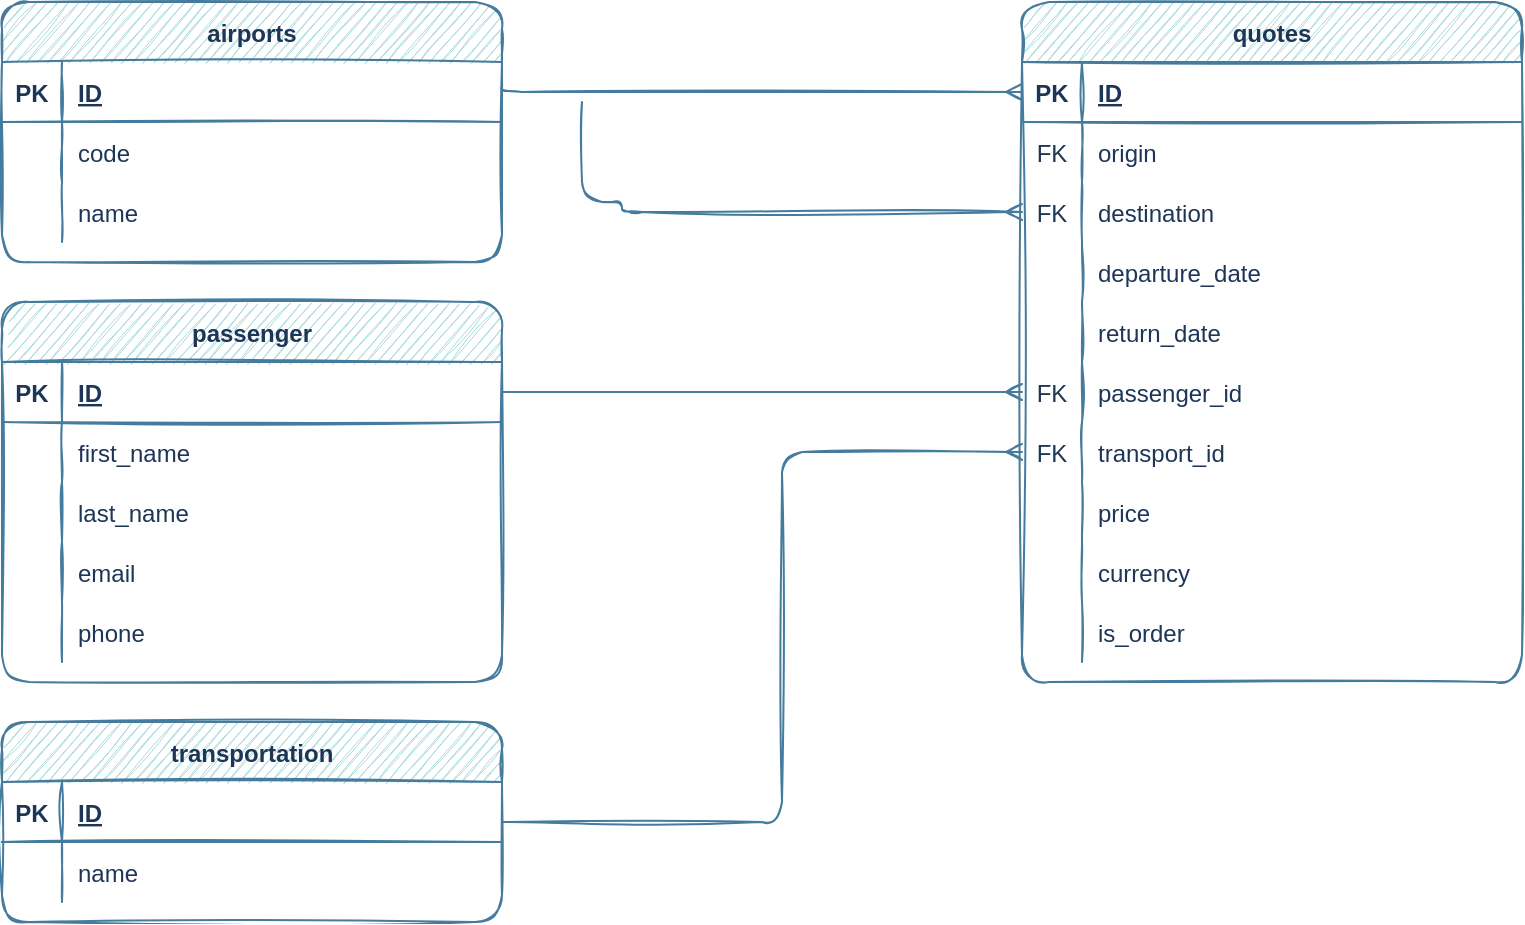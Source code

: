 <mxfile version="13.9.2" type="github">
  <diagram id="C5RBs43oDa-KdzZeNtuy" name="Page-1">
    <mxGraphModel dx="1422" dy="762" grid="1" gridSize="10" guides="1" tooltips="1" connect="1" arrows="1" fold="1" page="1" pageScale="1" pageWidth="827" pageHeight="1169" math="0" shadow="0">
      <root>
        <mxCell id="WIyWlLk6GJQsqaUBKTNV-0" />
        <mxCell id="WIyWlLk6GJQsqaUBKTNV-1" parent="WIyWlLk6GJQsqaUBKTNV-0" />
        <mxCell id="WAbY-pfYhH7iAbGJhNzH-120" value="airports" style="shape=table;startSize=30;container=1;collapsible=1;childLayout=tableLayout;fixedRows=1;rowLines=0;fontStyle=1;align=center;resizeLast=1;fillColor=#A8DADC;strokeColor=#457B9D;fontColor=#1D3557;sketch=1;rounded=1;" vertex="1" parent="WIyWlLk6GJQsqaUBKTNV-1">
          <mxGeometry x="220" y="30" width="250" height="130" as="geometry" />
        </mxCell>
        <mxCell id="WAbY-pfYhH7iAbGJhNzH-121" value="" style="shape=partialRectangle;collapsible=0;dropTarget=0;pointerEvents=0;fillColor=none;points=[[0,0.5],[1,0.5]];portConstraint=eastwest;top=0;left=0;right=0;bottom=1;strokeColor=#457B9D;fontColor=#1D3557;sketch=1;rounded=1;" vertex="1" parent="WAbY-pfYhH7iAbGJhNzH-120">
          <mxGeometry y="30" width="250" height="30" as="geometry" />
        </mxCell>
        <mxCell id="WAbY-pfYhH7iAbGJhNzH-122" value="PK" style="shape=partialRectangle;overflow=hidden;connectable=0;fillColor=none;top=0;left=0;bottom=0;right=0;fontStyle=1;strokeColor=#457B9D;fontColor=#1D3557;sketch=1;rounded=1;" vertex="1" parent="WAbY-pfYhH7iAbGJhNzH-121">
          <mxGeometry width="30" height="30" as="geometry" />
        </mxCell>
        <mxCell id="WAbY-pfYhH7iAbGJhNzH-123" value="ID" style="shape=partialRectangle;overflow=hidden;connectable=0;fillColor=none;top=0;left=0;bottom=0;right=0;align=left;spacingLeft=6;fontStyle=5;strokeColor=#457B9D;fontColor=#1D3557;sketch=1;rounded=1;" vertex="1" parent="WAbY-pfYhH7iAbGJhNzH-121">
          <mxGeometry x="30" width="220" height="30" as="geometry" />
        </mxCell>
        <mxCell id="WAbY-pfYhH7iAbGJhNzH-124" value="" style="shape=partialRectangle;collapsible=0;dropTarget=0;pointerEvents=0;fillColor=none;points=[[0,0.5],[1,0.5]];portConstraint=eastwest;top=0;left=0;right=0;bottom=0;strokeColor=#457B9D;fontColor=#1D3557;sketch=1;rounded=1;" vertex="1" parent="WAbY-pfYhH7iAbGJhNzH-120">
          <mxGeometry y="60" width="250" height="30" as="geometry" />
        </mxCell>
        <mxCell id="WAbY-pfYhH7iAbGJhNzH-125" value="" style="shape=partialRectangle;overflow=hidden;connectable=0;fillColor=none;top=0;left=0;bottom=0;right=0;strokeColor=#457B9D;fontColor=#1D3557;sketch=1;rounded=1;" vertex="1" parent="WAbY-pfYhH7iAbGJhNzH-124">
          <mxGeometry width="30" height="30" as="geometry" />
        </mxCell>
        <mxCell id="WAbY-pfYhH7iAbGJhNzH-126" value="code" style="shape=partialRectangle;overflow=hidden;connectable=0;fillColor=none;top=0;left=0;bottom=0;right=0;align=left;spacingLeft=6;strokeColor=#457B9D;fontColor=#1D3557;sketch=1;rounded=1;" vertex="1" parent="WAbY-pfYhH7iAbGJhNzH-124">
          <mxGeometry x="30" width="220" height="30" as="geometry" />
        </mxCell>
        <mxCell id="WAbY-pfYhH7iAbGJhNzH-127" value="" style="shape=partialRectangle;collapsible=0;dropTarget=0;pointerEvents=0;fillColor=none;points=[[0,0.5],[1,0.5]];portConstraint=eastwest;top=0;left=0;right=0;bottom=0;strokeColor=#457B9D;fontColor=#1D3557;sketch=1;rounded=1;" vertex="1" parent="WAbY-pfYhH7iAbGJhNzH-120">
          <mxGeometry y="90" width="250" height="30" as="geometry" />
        </mxCell>
        <mxCell id="WAbY-pfYhH7iAbGJhNzH-128" value="" style="shape=partialRectangle;overflow=hidden;connectable=0;fillColor=none;top=0;left=0;bottom=0;right=0;strokeColor=#457B9D;fontColor=#1D3557;sketch=1;rounded=1;" vertex="1" parent="WAbY-pfYhH7iAbGJhNzH-127">
          <mxGeometry width="30" height="30" as="geometry" />
        </mxCell>
        <mxCell id="WAbY-pfYhH7iAbGJhNzH-129" value="name" style="shape=partialRectangle;overflow=hidden;connectable=0;fillColor=none;top=0;left=0;bottom=0;right=0;align=left;spacingLeft=6;strokeColor=#457B9D;fontColor=#1D3557;sketch=1;rounded=1;" vertex="1" parent="WAbY-pfYhH7iAbGJhNzH-127">
          <mxGeometry x="30" width="220" height="30" as="geometry" />
        </mxCell>
        <mxCell id="WAbY-pfYhH7iAbGJhNzH-130" value="quotes" style="shape=table;startSize=30;container=1;collapsible=1;childLayout=tableLayout;fixedRows=1;rowLines=0;fontStyle=1;align=center;resizeLast=1;fillColor=#A8DADC;strokeColor=#457B9D;fontColor=#1D3557;sketch=1;rounded=1;" vertex="1" parent="WIyWlLk6GJQsqaUBKTNV-1">
          <mxGeometry x="730" y="30" width="250" height="340" as="geometry" />
        </mxCell>
        <mxCell id="WAbY-pfYhH7iAbGJhNzH-131" value="" style="shape=partialRectangle;collapsible=0;dropTarget=0;pointerEvents=0;fillColor=none;points=[[0,0.5],[1,0.5]];portConstraint=eastwest;top=0;left=0;right=0;bottom=1;strokeColor=#457B9D;fontColor=#1D3557;sketch=1;rounded=1;" vertex="1" parent="WAbY-pfYhH7iAbGJhNzH-130">
          <mxGeometry y="30" width="250" height="30" as="geometry" />
        </mxCell>
        <mxCell id="WAbY-pfYhH7iAbGJhNzH-132" value="PK" style="shape=partialRectangle;overflow=hidden;connectable=0;fillColor=none;top=0;left=0;bottom=0;right=0;fontStyle=1;strokeColor=#457B9D;fontColor=#1D3557;sketch=1;rounded=1;" vertex="1" parent="WAbY-pfYhH7iAbGJhNzH-131">
          <mxGeometry width="30" height="30" as="geometry" />
        </mxCell>
        <mxCell id="WAbY-pfYhH7iAbGJhNzH-133" value="ID" style="shape=partialRectangle;overflow=hidden;connectable=0;fillColor=none;top=0;left=0;bottom=0;right=0;align=left;spacingLeft=6;fontStyle=5;strokeColor=#457B9D;fontColor=#1D3557;sketch=1;rounded=1;" vertex="1" parent="WAbY-pfYhH7iAbGJhNzH-131">
          <mxGeometry x="30" width="220" height="30" as="geometry" />
        </mxCell>
        <mxCell id="WAbY-pfYhH7iAbGJhNzH-134" style="shape=partialRectangle;collapsible=0;dropTarget=0;pointerEvents=0;fillColor=none;points=[[0,0.5],[1,0.5]];portConstraint=eastwest;top=0;left=0;right=0;bottom=0;strokeColor=#457B9D;fontColor=#1D3557;sketch=1;rounded=1;" vertex="1" parent="WAbY-pfYhH7iAbGJhNzH-130">
          <mxGeometry y="60" width="250" height="30" as="geometry" />
        </mxCell>
        <mxCell id="WAbY-pfYhH7iAbGJhNzH-135" value="FK" style="shape=partialRectangle;overflow=hidden;connectable=0;fillColor=none;top=0;left=0;bottom=0;right=0;strokeColor=#457B9D;fontColor=#1D3557;sketch=1;rounded=1;" vertex="1" parent="WAbY-pfYhH7iAbGJhNzH-134">
          <mxGeometry width="30" height="30" as="geometry" />
        </mxCell>
        <mxCell id="WAbY-pfYhH7iAbGJhNzH-136" value="origin" style="shape=partialRectangle;overflow=hidden;connectable=0;fillColor=none;top=0;left=0;bottom=0;right=0;align=left;spacingLeft=6;strokeColor=#457B9D;fontColor=#1D3557;sketch=1;rounded=1;" vertex="1" parent="WAbY-pfYhH7iAbGJhNzH-134">
          <mxGeometry x="30" width="220" height="30" as="geometry" />
        </mxCell>
        <mxCell id="WAbY-pfYhH7iAbGJhNzH-137" style="shape=partialRectangle;collapsible=0;dropTarget=0;pointerEvents=0;fillColor=none;points=[[0,0.5],[1,0.5]];portConstraint=eastwest;top=0;left=0;right=0;bottom=0;strokeColor=#457B9D;fontColor=#1D3557;sketch=1;rounded=1;" vertex="1" parent="WAbY-pfYhH7iAbGJhNzH-130">
          <mxGeometry y="90" width="250" height="30" as="geometry" />
        </mxCell>
        <mxCell id="WAbY-pfYhH7iAbGJhNzH-138" value="FK" style="shape=partialRectangle;overflow=hidden;connectable=0;fillColor=none;top=0;left=0;bottom=0;right=0;strokeColor=#457B9D;fontColor=#1D3557;sketch=1;rounded=1;" vertex="1" parent="WAbY-pfYhH7iAbGJhNzH-137">
          <mxGeometry width="30" height="30" as="geometry" />
        </mxCell>
        <mxCell id="WAbY-pfYhH7iAbGJhNzH-139" value="destination" style="shape=partialRectangle;overflow=hidden;connectable=0;fillColor=none;top=0;left=0;bottom=0;right=0;align=left;spacingLeft=6;strokeColor=#457B9D;fontColor=#1D3557;sketch=1;rounded=1;" vertex="1" parent="WAbY-pfYhH7iAbGJhNzH-137">
          <mxGeometry x="30" width="220" height="30" as="geometry" />
        </mxCell>
        <mxCell id="WAbY-pfYhH7iAbGJhNzH-140" value="" style="shape=partialRectangle;collapsible=0;dropTarget=0;pointerEvents=0;fillColor=none;points=[[0,0.5],[1,0.5]];portConstraint=eastwest;top=0;left=0;right=0;bottom=0;strokeColor=#457B9D;fontColor=#1D3557;sketch=1;rounded=1;" vertex="1" parent="WAbY-pfYhH7iAbGJhNzH-130">
          <mxGeometry y="120" width="250" height="30" as="geometry" />
        </mxCell>
        <mxCell id="WAbY-pfYhH7iAbGJhNzH-141" value="" style="shape=partialRectangle;overflow=hidden;connectable=0;fillColor=none;top=0;left=0;bottom=0;right=0;strokeColor=#457B9D;fontColor=#1D3557;sketch=1;rounded=1;" vertex="1" parent="WAbY-pfYhH7iAbGJhNzH-140">
          <mxGeometry width="30" height="30" as="geometry" />
        </mxCell>
        <mxCell id="WAbY-pfYhH7iAbGJhNzH-142" value="departure_date" style="shape=partialRectangle;overflow=hidden;connectable=0;fillColor=none;top=0;left=0;bottom=0;right=0;align=left;spacingLeft=6;strokeColor=#457B9D;fontColor=#1D3557;sketch=1;rounded=1;" vertex="1" parent="WAbY-pfYhH7iAbGJhNzH-140">
          <mxGeometry x="30" width="220" height="30" as="geometry" />
        </mxCell>
        <mxCell id="WAbY-pfYhH7iAbGJhNzH-143" value="" style="shape=partialRectangle;collapsible=0;dropTarget=0;pointerEvents=0;fillColor=none;points=[[0,0.5],[1,0.5]];portConstraint=eastwest;top=0;left=0;right=0;bottom=0;strokeColor=#457B9D;fontColor=#1D3557;sketch=1;rounded=1;" vertex="1" parent="WAbY-pfYhH7iAbGJhNzH-130">
          <mxGeometry y="150" width="250" height="30" as="geometry" />
        </mxCell>
        <mxCell id="WAbY-pfYhH7iAbGJhNzH-144" value="" style="shape=partialRectangle;overflow=hidden;connectable=0;fillColor=none;top=0;left=0;bottom=0;right=0;strokeColor=#457B9D;fontColor=#1D3557;sketch=1;rounded=1;" vertex="1" parent="WAbY-pfYhH7iAbGJhNzH-143">
          <mxGeometry width="30" height="30" as="geometry" />
        </mxCell>
        <mxCell id="WAbY-pfYhH7iAbGJhNzH-145" value="return_date" style="shape=partialRectangle;overflow=hidden;connectable=0;fillColor=none;top=0;left=0;bottom=0;right=0;align=left;spacingLeft=6;strokeColor=#457B9D;fontColor=#1D3557;sketch=1;rounded=1;" vertex="1" parent="WAbY-pfYhH7iAbGJhNzH-143">
          <mxGeometry x="30" width="220" height="30" as="geometry" />
        </mxCell>
        <mxCell id="WAbY-pfYhH7iAbGJhNzH-146" style="shape=partialRectangle;collapsible=0;dropTarget=0;pointerEvents=0;fillColor=none;points=[[0,0.5],[1,0.5]];portConstraint=eastwest;top=0;left=0;right=0;bottom=0;strokeColor=#457B9D;fontColor=#1D3557;sketch=1;rounded=1;" vertex="1" parent="WAbY-pfYhH7iAbGJhNzH-130">
          <mxGeometry y="180" width="250" height="30" as="geometry" />
        </mxCell>
        <mxCell id="WAbY-pfYhH7iAbGJhNzH-147" value="FK" style="shape=partialRectangle;overflow=hidden;connectable=0;fillColor=none;top=0;left=0;bottom=0;right=0;strokeColor=#457B9D;fontColor=#1D3557;sketch=1;rounded=1;" vertex="1" parent="WAbY-pfYhH7iAbGJhNzH-146">
          <mxGeometry width="30" height="30" as="geometry" />
        </mxCell>
        <mxCell id="WAbY-pfYhH7iAbGJhNzH-148" value="passenger_id" style="shape=partialRectangle;overflow=hidden;connectable=0;fillColor=none;top=0;left=0;bottom=0;right=0;align=left;spacingLeft=6;strokeColor=#457B9D;fontColor=#1D3557;sketch=1;rounded=1;" vertex="1" parent="WAbY-pfYhH7iAbGJhNzH-146">
          <mxGeometry x="30" width="220" height="30" as="geometry" />
        </mxCell>
        <mxCell id="WAbY-pfYhH7iAbGJhNzH-193" style="shape=partialRectangle;collapsible=0;dropTarget=0;pointerEvents=0;fillColor=none;points=[[0,0.5],[1,0.5]];portConstraint=eastwest;top=0;left=0;right=0;bottom=0;strokeColor=#457B9D;fontColor=#1D3557;sketch=1;rounded=1;" vertex="1" parent="WAbY-pfYhH7iAbGJhNzH-130">
          <mxGeometry y="210" width="250" height="30" as="geometry" />
        </mxCell>
        <mxCell id="WAbY-pfYhH7iAbGJhNzH-194" value="FK" style="shape=partialRectangle;overflow=hidden;connectable=0;fillColor=none;top=0;left=0;bottom=0;right=0;strokeColor=#457B9D;fontColor=#1D3557;sketch=1;rounded=1;" vertex="1" parent="WAbY-pfYhH7iAbGJhNzH-193">
          <mxGeometry width="30" height="30" as="geometry" />
        </mxCell>
        <mxCell id="WAbY-pfYhH7iAbGJhNzH-195" value="transport_id" style="shape=partialRectangle;overflow=hidden;connectable=0;fillColor=none;top=0;left=0;bottom=0;right=0;align=left;spacingLeft=6;strokeColor=#457B9D;fontColor=#1D3557;sketch=1;rounded=1;" vertex="1" parent="WAbY-pfYhH7iAbGJhNzH-193">
          <mxGeometry x="30" width="220" height="30" as="geometry" />
        </mxCell>
        <mxCell id="WAbY-pfYhH7iAbGJhNzH-149" style="shape=partialRectangle;collapsible=0;dropTarget=0;pointerEvents=0;fillColor=none;points=[[0,0.5],[1,0.5]];portConstraint=eastwest;top=0;left=0;right=0;bottom=0;strokeColor=#457B9D;fontColor=#1D3557;sketch=1;rounded=1;" vertex="1" parent="WAbY-pfYhH7iAbGJhNzH-130">
          <mxGeometry y="240" width="250" height="30" as="geometry" />
        </mxCell>
        <mxCell id="WAbY-pfYhH7iAbGJhNzH-150" style="shape=partialRectangle;overflow=hidden;connectable=0;fillColor=none;top=0;left=0;bottom=0;right=0;strokeColor=#457B9D;fontColor=#1D3557;sketch=1;rounded=1;" vertex="1" parent="WAbY-pfYhH7iAbGJhNzH-149">
          <mxGeometry width="30" height="30" as="geometry" />
        </mxCell>
        <mxCell id="WAbY-pfYhH7iAbGJhNzH-151" value="price" style="shape=partialRectangle;overflow=hidden;connectable=0;fillColor=none;top=0;left=0;bottom=0;right=0;align=left;spacingLeft=6;strokeColor=#457B9D;fontColor=#1D3557;sketch=1;rounded=1;" vertex="1" parent="WAbY-pfYhH7iAbGJhNzH-149">
          <mxGeometry x="30" width="220" height="30" as="geometry" />
        </mxCell>
        <mxCell id="WAbY-pfYhH7iAbGJhNzH-152" style="shape=partialRectangle;collapsible=0;dropTarget=0;pointerEvents=0;fillColor=none;points=[[0,0.5],[1,0.5]];portConstraint=eastwest;top=0;left=0;right=0;bottom=0;strokeColor=#457B9D;fontColor=#1D3557;sketch=1;rounded=1;" vertex="1" parent="WAbY-pfYhH7iAbGJhNzH-130">
          <mxGeometry y="270" width="250" height="30" as="geometry" />
        </mxCell>
        <mxCell id="WAbY-pfYhH7iAbGJhNzH-153" style="shape=partialRectangle;overflow=hidden;connectable=0;fillColor=none;top=0;left=0;bottom=0;right=0;strokeColor=#457B9D;fontColor=#1D3557;sketch=1;rounded=1;" vertex="1" parent="WAbY-pfYhH7iAbGJhNzH-152">
          <mxGeometry width="30" height="30" as="geometry" />
        </mxCell>
        <mxCell id="WAbY-pfYhH7iAbGJhNzH-154" value="currency" style="shape=partialRectangle;overflow=hidden;connectable=0;fillColor=none;top=0;left=0;bottom=0;right=0;align=left;spacingLeft=6;strokeColor=#457B9D;fontColor=#1D3557;sketch=1;rounded=1;" vertex="1" parent="WAbY-pfYhH7iAbGJhNzH-152">
          <mxGeometry x="30" width="220" height="30" as="geometry" />
        </mxCell>
        <mxCell id="WAbY-pfYhH7iAbGJhNzH-155" style="shape=partialRectangle;collapsible=0;dropTarget=0;pointerEvents=0;fillColor=none;points=[[0,0.5],[1,0.5]];portConstraint=eastwest;top=0;left=0;right=0;bottom=0;strokeColor=#457B9D;fontColor=#1D3557;sketch=1;rounded=1;" vertex="1" parent="WAbY-pfYhH7iAbGJhNzH-130">
          <mxGeometry y="300" width="250" height="30" as="geometry" />
        </mxCell>
        <mxCell id="WAbY-pfYhH7iAbGJhNzH-156" style="shape=partialRectangle;overflow=hidden;connectable=0;fillColor=none;top=0;left=0;bottom=0;right=0;strokeColor=#457B9D;fontColor=#1D3557;sketch=1;rounded=1;" vertex="1" parent="WAbY-pfYhH7iAbGJhNzH-155">
          <mxGeometry width="30" height="30" as="geometry" />
        </mxCell>
        <mxCell id="WAbY-pfYhH7iAbGJhNzH-157" value="is_order" style="shape=partialRectangle;overflow=hidden;connectable=0;fillColor=none;top=0;left=0;bottom=0;right=0;align=left;spacingLeft=6;strokeColor=#457B9D;fontColor=#1D3557;sketch=1;rounded=1;" vertex="1" parent="WAbY-pfYhH7iAbGJhNzH-155">
          <mxGeometry x="30" width="220" height="30" as="geometry" />
        </mxCell>
        <mxCell id="WAbY-pfYhH7iAbGJhNzH-161" value="passenger" style="shape=table;startSize=30;container=1;collapsible=1;childLayout=tableLayout;fixedRows=1;rowLines=0;fontStyle=1;align=center;resizeLast=1;fillColor=#A8DADC;strokeColor=#457B9D;fontColor=#1D3557;sketch=1;rounded=1;" vertex="1" parent="WIyWlLk6GJQsqaUBKTNV-1">
          <mxGeometry x="220" y="180" width="250" height="190" as="geometry" />
        </mxCell>
        <mxCell id="WAbY-pfYhH7iAbGJhNzH-162" value="" style="shape=partialRectangle;collapsible=0;dropTarget=0;pointerEvents=0;fillColor=none;points=[[0,0.5],[1,0.5]];portConstraint=eastwest;top=0;left=0;right=0;bottom=1;strokeColor=#457B9D;fontColor=#1D3557;sketch=1;rounded=1;" vertex="1" parent="WAbY-pfYhH7iAbGJhNzH-161">
          <mxGeometry y="30" width="250" height="30" as="geometry" />
        </mxCell>
        <mxCell id="WAbY-pfYhH7iAbGJhNzH-163" value="PK" style="shape=partialRectangle;overflow=hidden;connectable=0;fillColor=none;top=0;left=0;bottom=0;right=0;fontStyle=1;strokeColor=#457B9D;fontColor=#1D3557;sketch=1;rounded=1;" vertex="1" parent="WAbY-pfYhH7iAbGJhNzH-162">
          <mxGeometry width="30" height="30" as="geometry" />
        </mxCell>
        <mxCell id="WAbY-pfYhH7iAbGJhNzH-164" value="ID" style="shape=partialRectangle;overflow=hidden;connectable=0;fillColor=none;top=0;left=0;bottom=0;right=0;align=left;spacingLeft=6;fontStyle=5;strokeColor=#457B9D;fontColor=#1D3557;sketch=1;rounded=1;" vertex="1" parent="WAbY-pfYhH7iAbGJhNzH-162">
          <mxGeometry x="30" width="220" height="30" as="geometry" />
        </mxCell>
        <mxCell id="WAbY-pfYhH7iAbGJhNzH-165" value="" style="shape=partialRectangle;collapsible=0;dropTarget=0;pointerEvents=0;fillColor=none;points=[[0,0.5],[1,0.5]];portConstraint=eastwest;top=0;left=0;right=0;bottom=0;strokeColor=#457B9D;fontColor=#1D3557;sketch=1;rounded=1;" vertex="1" parent="WAbY-pfYhH7iAbGJhNzH-161">
          <mxGeometry y="60" width="250" height="30" as="geometry" />
        </mxCell>
        <mxCell id="WAbY-pfYhH7iAbGJhNzH-166" value="" style="shape=partialRectangle;overflow=hidden;connectable=0;fillColor=none;top=0;left=0;bottom=0;right=0;strokeColor=#457B9D;fontColor=#1D3557;sketch=1;rounded=1;" vertex="1" parent="WAbY-pfYhH7iAbGJhNzH-165">
          <mxGeometry width="30" height="30" as="geometry" />
        </mxCell>
        <mxCell id="WAbY-pfYhH7iAbGJhNzH-167" value="first_name" style="shape=partialRectangle;overflow=hidden;connectable=0;fillColor=none;top=0;left=0;bottom=0;right=0;align=left;spacingLeft=6;strokeColor=#457B9D;fontColor=#1D3557;sketch=1;rounded=1;" vertex="1" parent="WAbY-pfYhH7iAbGJhNzH-165">
          <mxGeometry x="30" width="220" height="30" as="geometry" />
        </mxCell>
        <mxCell id="WAbY-pfYhH7iAbGJhNzH-168" value="" style="shape=partialRectangle;collapsible=0;dropTarget=0;pointerEvents=0;fillColor=none;points=[[0,0.5],[1,0.5]];portConstraint=eastwest;top=0;left=0;right=0;bottom=0;strokeColor=#457B9D;fontColor=#1D3557;sketch=1;rounded=1;" vertex="1" parent="WAbY-pfYhH7iAbGJhNzH-161">
          <mxGeometry y="90" width="250" height="30" as="geometry" />
        </mxCell>
        <mxCell id="WAbY-pfYhH7iAbGJhNzH-169" value="" style="shape=partialRectangle;overflow=hidden;connectable=0;fillColor=none;top=0;left=0;bottom=0;right=0;strokeColor=#457B9D;fontColor=#1D3557;sketch=1;rounded=1;" vertex="1" parent="WAbY-pfYhH7iAbGJhNzH-168">
          <mxGeometry width="30" height="30" as="geometry" />
        </mxCell>
        <mxCell id="WAbY-pfYhH7iAbGJhNzH-170" value="last_name" style="shape=partialRectangle;overflow=hidden;connectable=0;fillColor=none;top=0;left=0;bottom=0;right=0;align=left;spacingLeft=6;strokeColor=#457B9D;fontColor=#1D3557;sketch=1;rounded=1;" vertex="1" parent="WAbY-pfYhH7iAbGJhNzH-168">
          <mxGeometry x="30" width="220" height="30" as="geometry" />
        </mxCell>
        <mxCell id="WAbY-pfYhH7iAbGJhNzH-174" value="" style="shape=partialRectangle;collapsible=0;dropTarget=0;pointerEvents=0;fillColor=none;points=[[0,0.5],[1,0.5]];portConstraint=eastwest;top=0;left=0;right=0;bottom=0;strokeColor=#457B9D;fontColor=#1D3557;sketch=1;rounded=1;" vertex="1" parent="WAbY-pfYhH7iAbGJhNzH-161">
          <mxGeometry y="120" width="250" height="30" as="geometry" />
        </mxCell>
        <mxCell id="WAbY-pfYhH7iAbGJhNzH-175" value="" style="shape=partialRectangle;overflow=hidden;connectable=0;fillColor=none;top=0;left=0;bottom=0;right=0;strokeColor=#457B9D;fontColor=#1D3557;sketch=1;rounded=1;" vertex="1" parent="WAbY-pfYhH7iAbGJhNzH-174">
          <mxGeometry width="30" height="30" as="geometry" />
        </mxCell>
        <mxCell id="WAbY-pfYhH7iAbGJhNzH-176" value="email" style="shape=partialRectangle;overflow=hidden;connectable=0;fillColor=none;top=0;left=0;bottom=0;right=0;align=left;spacingLeft=6;strokeColor=#457B9D;fontColor=#1D3557;sketch=1;rounded=1;" vertex="1" parent="WAbY-pfYhH7iAbGJhNzH-174">
          <mxGeometry x="30" width="220" height="30" as="geometry" />
        </mxCell>
        <mxCell id="WAbY-pfYhH7iAbGJhNzH-177" value="" style="shape=partialRectangle;collapsible=0;dropTarget=0;pointerEvents=0;fillColor=none;points=[[0,0.5],[1,0.5]];portConstraint=eastwest;top=0;left=0;right=0;bottom=0;strokeColor=#457B9D;fontColor=#1D3557;sketch=1;rounded=1;" vertex="1" parent="WAbY-pfYhH7iAbGJhNzH-161">
          <mxGeometry y="150" width="250" height="30" as="geometry" />
        </mxCell>
        <mxCell id="WAbY-pfYhH7iAbGJhNzH-178" value="" style="shape=partialRectangle;overflow=hidden;connectable=0;fillColor=none;top=0;left=0;bottom=0;right=0;strokeColor=#457B9D;fontColor=#1D3557;sketch=1;rounded=1;" vertex="1" parent="WAbY-pfYhH7iAbGJhNzH-177">
          <mxGeometry width="30" height="30" as="geometry" />
        </mxCell>
        <mxCell id="WAbY-pfYhH7iAbGJhNzH-179" value="phone" style="shape=partialRectangle;overflow=hidden;connectable=0;fillColor=none;top=0;left=0;bottom=0;right=0;align=left;spacingLeft=6;strokeColor=#457B9D;fontColor=#1D3557;sketch=1;rounded=1;" vertex="1" parent="WAbY-pfYhH7iAbGJhNzH-177">
          <mxGeometry x="30" width="220" height="30" as="geometry" />
        </mxCell>
        <mxCell id="WAbY-pfYhH7iAbGJhNzH-172" style="edgeStyle=orthogonalEdgeStyle;orthogonalLoop=1;jettySize=auto;html=1;exitX=1;exitY=0.5;exitDx=0;exitDy=0;entryX=0;entryY=0.5;entryDx=0;entryDy=0;endArrow=ERmany;endFill=0;strokeColor=#457B9D;fontColor=#1D3557;labelBackgroundColor=#F1FAEE;sketch=1;" edge="1" parent="WIyWlLk6GJQsqaUBKTNV-1" target="WAbY-pfYhH7iAbGJhNzH-131">
          <mxGeometry relative="1" as="geometry">
            <mxPoint x="470" y="70" as="sourcePoint" />
            <mxPoint x="870" y="70" as="targetPoint" />
            <Array as="points">
              <mxPoint x="470" y="75" />
            </Array>
          </mxGeometry>
        </mxCell>
        <mxCell id="WAbY-pfYhH7iAbGJhNzH-173" style="edgeStyle=orthogonalEdgeStyle;orthogonalLoop=1;jettySize=auto;html=1;entryX=0;entryY=0.5;entryDx=0;entryDy=0;endArrow=ERmany;endFill=0;strokeColor=#457B9D;fontColor=#1D3557;labelBackgroundColor=#F1FAEE;sketch=1;" edge="1" parent="WIyWlLk6GJQsqaUBKTNV-1">
          <mxGeometry relative="1" as="geometry">
            <mxPoint x="510" y="80" as="sourcePoint" />
            <mxPoint x="730" y="135" as="targetPoint" />
            <Array as="points">
              <mxPoint x="530" y="130" />
              <mxPoint x="530" y="135" />
            </Array>
          </mxGeometry>
        </mxCell>
        <mxCell id="WAbY-pfYhH7iAbGJhNzH-180" value="transportation" style="shape=table;startSize=30;container=1;collapsible=1;childLayout=tableLayout;fixedRows=1;rowLines=0;fontStyle=1;align=center;resizeLast=1;fillColor=#A8DADC;strokeColor=#457B9D;fontColor=#1D3557;sketch=1;rounded=1;" vertex="1" parent="WIyWlLk6GJQsqaUBKTNV-1">
          <mxGeometry x="220" y="390" width="250" height="100" as="geometry" />
        </mxCell>
        <mxCell id="WAbY-pfYhH7iAbGJhNzH-181" value="" style="shape=partialRectangle;collapsible=0;dropTarget=0;pointerEvents=0;fillColor=none;points=[[0,0.5],[1,0.5]];portConstraint=eastwest;top=0;left=0;right=0;bottom=1;strokeColor=#457B9D;fontColor=#1D3557;sketch=1;rounded=1;" vertex="1" parent="WAbY-pfYhH7iAbGJhNzH-180">
          <mxGeometry y="30" width="250" height="30" as="geometry" />
        </mxCell>
        <mxCell id="WAbY-pfYhH7iAbGJhNzH-182" value="PK" style="shape=partialRectangle;overflow=hidden;connectable=0;fillColor=none;top=0;left=0;bottom=0;right=0;fontStyle=1;strokeColor=#457B9D;fontColor=#1D3557;sketch=1;rounded=1;" vertex="1" parent="WAbY-pfYhH7iAbGJhNzH-181">
          <mxGeometry width="30" height="30" as="geometry" />
        </mxCell>
        <mxCell id="WAbY-pfYhH7iAbGJhNzH-183" value="ID" style="shape=partialRectangle;overflow=hidden;connectable=0;fillColor=none;top=0;left=0;bottom=0;right=0;align=left;spacingLeft=6;fontStyle=5;strokeColor=#457B9D;fontColor=#1D3557;sketch=1;rounded=1;" vertex="1" parent="WAbY-pfYhH7iAbGJhNzH-181">
          <mxGeometry x="30" width="220" height="30" as="geometry" />
        </mxCell>
        <mxCell id="WAbY-pfYhH7iAbGJhNzH-184" value="" style="shape=partialRectangle;collapsible=0;dropTarget=0;pointerEvents=0;fillColor=none;points=[[0,0.5],[1,0.5]];portConstraint=eastwest;top=0;left=0;right=0;bottom=0;strokeColor=#457B9D;fontColor=#1D3557;sketch=1;rounded=1;" vertex="1" parent="WAbY-pfYhH7iAbGJhNzH-180">
          <mxGeometry y="60" width="250" height="30" as="geometry" />
        </mxCell>
        <mxCell id="WAbY-pfYhH7iAbGJhNzH-185" value="" style="shape=partialRectangle;overflow=hidden;connectable=0;fillColor=none;top=0;left=0;bottom=0;right=0;strokeColor=#457B9D;fontColor=#1D3557;sketch=1;rounded=1;" vertex="1" parent="WAbY-pfYhH7iAbGJhNzH-184">
          <mxGeometry width="30" height="30" as="geometry" />
        </mxCell>
        <mxCell id="WAbY-pfYhH7iAbGJhNzH-186" value="name" style="shape=partialRectangle;overflow=hidden;connectable=0;fillColor=none;top=0;left=0;bottom=0;right=0;align=left;spacingLeft=6;strokeColor=#457B9D;fontColor=#1D3557;sketch=1;rounded=1;" vertex="1" parent="WAbY-pfYhH7iAbGJhNzH-184">
          <mxGeometry x="30" width="220" height="30" as="geometry" />
        </mxCell>
        <mxCell id="WAbY-pfYhH7iAbGJhNzH-197" style="edgeStyle=orthogonalEdgeStyle;orthogonalLoop=1;jettySize=auto;html=1;entryX=0;entryY=0.5;entryDx=0;entryDy=0;endArrow=ERmany;endFill=0;strokeColor=#457B9D;fontColor=#1D3557;labelBackgroundColor=#F1FAEE;sketch=1;" edge="1" parent="WIyWlLk6GJQsqaUBKTNV-1" target="WAbY-pfYhH7iAbGJhNzH-146">
          <mxGeometry relative="1" as="geometry">
            <mxPoint x="470" y="225" as="sourcePoint" />
            <mxPoint x="620" y="457" as="targetPoint" />
            <Array as="points">
              <mxPoint x="470" y="225" />
            </Array>
          </mxGeometry>
        </mxCell>
        <mxCell id="WAbY-pfYhH7iAbGJhNzH-198" style="edgeStyle=orthogonalEdgeStyle;orthogonalLoop=1;jettySize=auto;html=1;entryX=0;entryY=0.5;entryDx=0;entryDy=0;endArrow=ERmany;endFill=0;strokeColor=#457B9D;fontColor=#1D3557;labelBackgroundColor=#F1FAEE;sketch=1;" edge="1" parent="WIyWlLk6GJQsqaUBKTNV-1" source="WAbY-pfYhH7iAbGJhNzH-181" target="WAbY-pfYhH7iAbGJhNzH-193">
          <mxGeometry relative="1" as="geometry">
            <mxPoint x="410" y="350" as="sourcePoint" />
            <mxPoint x="680" y="230" as="targetPoint" />
            <Array as="points">
              <mxPoint x="610" y="440" />
              <mxPoint x="610" y="255" />
            </Array>
          </mxGeometry>
        </mxCell>
      </root>
    </mxGraphModel>
  </diagram>
</mxfile>
